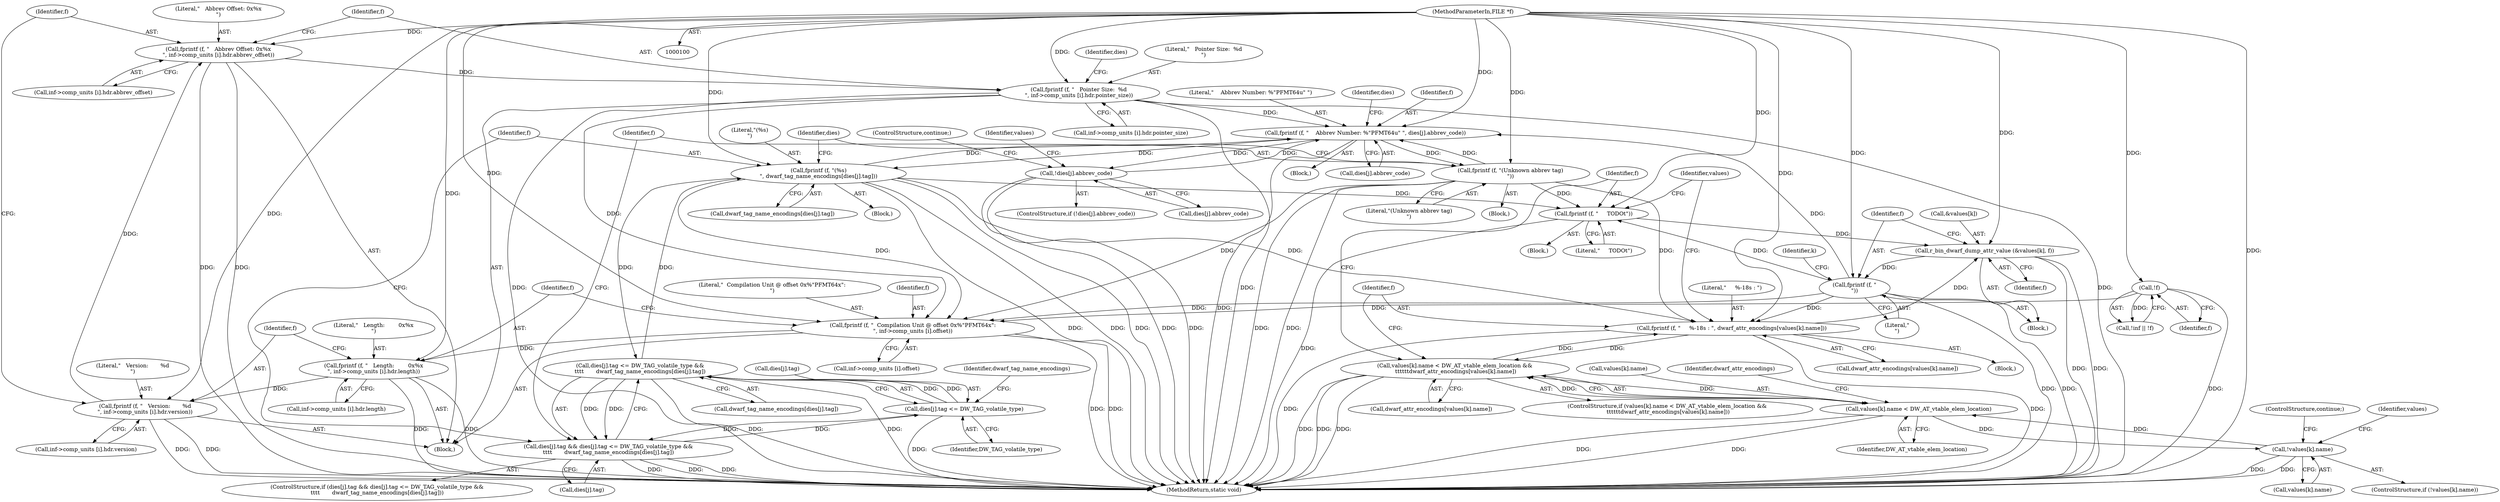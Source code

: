 digraph "1_radare2_2ca9ab45891b6ae8e32b6c28c81eebca059cbe5d@API" {
"1000163" [label="(Call,fprintf (f, \"   Abbrev Offset: 0x%x\n\", inf->comp_units [i].hdr.abbrev_offset))"];
"1000151" [label="(Call,fprintf (f, \"   Version:       %d\n\", inf->comp_units [i].hdr.version))"];
"1000139" [label="(Call,fprintf (f, \"   Length:        0x%x\n\", inf->comp_units [i].hdr.length))"];
"1000129" [label="(Call,fprintf (f, \"  Compilation Unit @ offset 0x%\"PFMT64x\":\n\", inf->comp_units [i].offset))"];
"1000113" [label="(Call,!f)"];
"1000101" [label="(MethodParameterIn,FILE *f)"];
"1000175" [label="(Call,fprintf (f, \"   Pointer Size:  %d\n\", inf->comp_units [i].hdr.pointer_size))"];
"1000163" [label="(Call,fprintf (f, \"   Abbrev Offset: 0x%x\n\", inf->comp_units [i].hdr.abbrev_offset))"];
"1000243" [label="(Call,fprintf (f, \"(%s)\n\", dwarf_tag_name_encodings[dies[j].tag]))"];
"1000212" [label="(Call,fprintf (f, \"    Abbrev Number: %\"PFMT64u\" \", dies[j].abbrev_code))"];
"1000255" [label="(Call,fprintf (f, \"(Unknown abbrev tag)\n\"))"];
"1000334" [label="(Call,fprintf (f, \"\n\"))"];
"1000328" [label="(Call,r_bin_dwarf_dump_attr_value (&values[k], f))"];
"1000325" [label="(Call,fprintf (f, \"     TODO\t\"))"];
"1000313" [label="(Call,fprintf (f, \"     %-18s : \", dwarf_attr_encodings[values[k].name]))"];
"1000297" [label="(Call,values[k].name < DW_AT_vtable_elem_location &&\n \t\t\t\t\t\tdwarf_attr_encodings[values[k].name])"];
"1000298" [label="(Call,values[k].name < DW_AT_vtable_elem_location)"];
"1000289" [label="(Call,!values[k].name)"];
"1000259" [label="(Call,!dies[j].abbrev_code)"];
"1000227" [label="(Call,dies[j].tag <= DW_TAG_volatile_type &&\n\t\t\t\t       dwarf_tag_name_encodings[dies[j].tag])"];
"1000228" [label="(Call,dies[j].tag <= DW_TAG_volatile_type)"];
"1000221" [label="(Call,dies[j].tag && dies[j].tag <= DW_TAG_volatile_type &&\n\t\t\t\t       dwarf_tag_name_encodings[dies[j].tag])"];
"1000175" [label="(Call,fprintf (f, \"   Pointer Size:  %d\n\", inf->comp_units [i].hdr.pointer_size))"];
"1000141" [label="(Literal,\"   Length:        0x%x\n\")"];
"1000295" [label="(ControlStructure,continue;)"];
"1000305" [label="(Call,dwarf_attr_encodings[values[k].name])"];
"1000177" [label="(Literal,\"   Pointer Size:  %d\n\")"];
"1000235" [label="(Call,dwarf_tag_name_encodings[dies[j].tag])"];
"1000140" [label="(Identifier,f)"];
"1000246" [label="(Call,dwarf_tag_name_encodings[dies[j].tag])"];
"1000254" [label="(Block,)"];
"1000213" [label="(Identifier,f)"];
"1000256" [label="(Identifier,f)"];
"1000312" [label="(Block,)"];
"1000212" [label="(Call,fprintf (f, \"    Abbrev Number: %\"PFMT64u\" \", dies[j].abbrev_code))"];
"1000220" [label="(ControlStructure,if (dies[j].tag && dies[j].tag <= DW_TAG_volatile_type &&\n\t\t\t\t       dwarf_tag_name_encodings[dies[j].tag]))"];
"1000242" [label="(Block,)"];
"1000234" [label="(Identifier,DW_TAG_volatile_type)"];
"1000336" [label="(Literal,\"\n\")"];
"1000288" [label="(ControlStructure,if (!values[k].name))"];
"1000214" [label="(Literal,\"    Abbrev Number: %\"PFMT64u\" \")"];
"1000325" [label="(Call,fprintf (f, \"     TODO\t\"))"];
"1000151" [label="(Call,fprintf (f, \"   Version:       %d\n\", inf->comp_units [i].hdr.version))"];
"1000326" [label="(Identifier,f)"];
"1000296" [label="(ControlStructure,if (values[k].name < DW_AT_vtable_elem_location &&\n \t\t\t\t\t\tdwarf_attr_encodings[values[k].name]))"];
"1000331" [label="(Identifier,values)"];
"1000333" [label="(Identifier,f)"];
"1000334" [label="(Call,fprintf (f, \"\n\"))"];
"1000128" [label="(Block,)"];
"1000298" [label="(Call,values[k].name < DW_AT_vtable_elem_location)"];
"1000131" [label="(Literal,\"  Compilation Unit @ offset 0x%\"PFMT64x\":\n\")"];
"1000258" [label="(ControlStructure,if (!dies[j].abbrev_code))"];
"1000165" [label="(Literal,\"   Abbrev Offset: 0x%x\n\")"];
"1000304" [label="(Identifier,DW_AT_vtable_elem_location)"];
"1000337" [label="(MethodReturn,static void)"];
"1000101" [label="(MethodParameterIn,FILE *f)"];
"1000324" [label="(Block,)"];
"1000314" [label="(Identifier,f)"];
"1000164" [label="(Identifier,f)"];
"1000227" [label="(Call,dies[j].tag <= DW_TAG_volatile_type &&\n\t\t\t\t       dwarf_tag_name_encodings[dies[j].tag])"];
"1000236" [label="(Identifier,dwarf_tag_name_encodings)"];
"1000154" [label="(Call,inf->comp_units [i].hdr.version)"];
"1000142" [label="(Call,inf->comp_units [i].hdr.length)"];
"1000166" [label="(Call,inf->comp_units [i].hdr.abbrev_offset)"];
"1000110" [label="(Call,!inf || !f)"];
"1000244" [label="(Identifier,f)"];
"1000130" [label="(Identifier,f)"];
"1000260" [label="(Call,dies[j].abbrev_code)"];
"1000245" [label="(Literal,\"(%s)\n\")"];
"1000313" [label="(Call,fprintf (f, \"     %-18s : \", dwarf_attr_encodings[values[k].name]))"];
"1000287" [label="(Block,)"];
"1000229" [label="(Call,dies[j].tag)"];
"1000335" [label="(Identifier,f)"];
"1000328" [label="(Call,r_bin_dwarf_dump_attr_value (&values[k], f))"];
"1000301" [label="(Identifier,values)"];
"1000113" [label="(Call,!f)"];
"1000327" [label="(Literal,\"     TODO\t\")"];
"1000224" [label="(Identifier,dies)"];
"1000211" [label="(Block,)"];
"1000132" [label="(Call,inf->comp_units [i].offset)"];
"1000222" [label="(Call,dies[j].tag)"];
"1000266" [label="(ControlStructure,continue;)"];
"1000289" [label="(Call,!values[k].name)"];
"1000176" [label="(Identifier,f)"];
"1000315" [label="(Literal,\"     %-18s : \")"];
"1000139" [label="(Call,fprintf (f, \"   Length:        0x%x\n\", inf->comp_units [i].hdr.length))"];
"1000153" [label="(Literal,\"   Version:       %d\n\")"];
"1000228" [label="(Call,dies[j].tag <= DW_TAG_volatile_type)"];
"1000221" [label="(Call,dies[j].tag && dies[j].tag <= DW_TAG_volatile_type &&\n\t\t\t\t       dwarf_tag_name_encodings[dies[j].tag])"];
"1000215" [label="(Call,dies[j].abbrev_code)"];
"1000114" [label="(Identifier,f)"];
"1000243" [label="(Call,fprintf (f, \"(%s)\n\", dwarf_tag_name_encodings[dies[j].tag]))"];
"1000257" [label="(Literal,\"(Unknown abbrev tag)\n\")"];
"1000262" [label="(Identifier,dies)"];
"1000299" [label="(Call,values[k].name)"];
"1000152" [label="(Identifier,f)"];
"1000297" [label="(Call,values[k].name < DW_AT_vtable_elem_location &&\n \t\t\t\t\t\tdwarf_attr_encodings[values[k].name])"];
"1000178" [label="(Call,inf->comp_units [i].hdr.pointer_size)"];
"1000286" [label="(Identifier,k)"];
"1000129" [label="(Call,fprintf (f, \"  Compilation Unit @ offset 0x%\"PFMT64x\":\n\", inf->comp_units [i].offset))"];
"1000306" [label="(Identifier,dwarf_attr_encodings)"];
"1000259" [label="(Call,!dies[j].abbrev_code)"];
"1000290" [label="(Call,values[k].name)"];
"1000188" [label="(Identifier,dies)"];
"1000329" [label="(Call,&values[k])"];
"1000268" [label="(Identifier,values)"];
"1000163" [label="(Call,fprintf (f, \"   Abbrev Offset: 0x%x\n\", inf->comp_units [i].hdr.abbrev_offset))"];
"1000316" [label="(Call,dwarf_attr_encodings[values[k].name])"];
"1000255" [label="(Call,fprintf (f, \"(Unknown abbrev tag)\n\"))"];
"1000163" -> "1000128"  [label="AST: "];
"1000163" -> "1000166"  [label="CFG: "];
"1000164" -> "1000163"  [label="AST: "];
"1000165" -> "1000163"  [label="AST: "];
"1000166" -> "1000163"  [label="AST: "];
"1000176" -> "1000163"  [label="CFG: "];
"1000163" -> "1000337"  [label="DDG: "];
"1000163" -> "1000337"  [label="DDG: "];
"1000151" -> "1000163"  [label="DDG: "];
"1000101" -> "1000163"  [label="DDG: "];
"1000163" -> "1000175"  [label="DDG: "];
"1000151" -> "1000128"  [label="AST: "];
"1000151" -> "1000154"  [label="CFG: "];
"1000152" -> "1000151"  [label="AST: "];
"1000153" -> "1000151"  [label="AST: "];
"1000154" -> "1000151"  [label="AST: "];
"1000164" -> "1000151"  [label="CFG: "];
"1000151" -> "1000337"  [label="DDG: "];
"1000151" -> "1000337"  [label="DDG: "];
"1000139" -> "1000151"  [label="DDG: "];
"1000101" -> "1000151"  [label="DDG: "];
"1000139" -> "1000128"  [label="AST: "];
"1000139" -> "1000142"  [label="CFG: "];
"1000140" -> "1000139"  [label="AST: "];
"1000141" -> "1000139"  [label="AST: "];
"1000142" -> "1000139"  [label="AST: "];
"1000152" -> "1000139"  [label="CFG: "];
"1000139" -> "1000337"  [label="DDG: "];
"1000139" -> "1000337"  [label="DDG: "];
"1000129" -> "1000139"  [label="DDG: "];
"1000101" -> "1000139"  [label="DDG: "];
"1000129" -> "1000128"  [label="AST: "];
"1000129" -> "1000132"  [label="CFG: "];
"1000130" -> "1000129"  [label="AST: "];
"1000131" -> "1000129"  [label="AST: "];
"1000132" -> "1000129"  [label="AST: "];
"1000140" -> "1000129"  [label="CFG: "];
"1000129" -> "1000337"  [label="DDG: "];
"1000129" -> "1000337"  [label="DDG: "];
"1000113" -> "1000129"  [label="DDG: "];
"1000175" -> "1000129"  [label="DDG: "];
"1000243" -> "1000129"  [label="DDG: "];
"1000255" -> "1000129"  [label="DDG: "];
"1000334" -> "1000129"  [label="DDG: "];
"1000101" -> "1000129"  [label="DDG: "];
"1000113" -> "1000110"  [label="AST: "];
"1000113" -> "1000114"  [label="CFG: "];
"1000114" -> "1000113"  [label="AST: "];
"1000110" -> "1000113"  [label="CFG: "];
"1000113" -> "1000337"  [label="DDG: "];
"1000113" -> "1000110"  [label="DDG: "];
"1000101" -> "1000113"  [label="DDG: "];
"1000101" -> "1000100"  [label="AST: "];
"1000101" -> "1000337"  [label="DDG: "];
"1000101" -> "1000175"  [label="DDG: "];
"1000101" -> "1000212"  [label="DDG: "];
"1000101" -> "1000243"  [label="DDG: "];
"1000101" -> "1000255"  [label="DDG: "];
"1000101" -> "1000313"  [label="DDG: "];
"1000101" -> "1000325"  [label="DDG: "];
"1000101" -> "1000328"  [label="DDG: "];
"1000101" -> "1000334"  [label="DDG: "];
"1000175" -> "1000128"  [label="AST: "];
"1000175" -> "1000178"  [label="CFG: "];
"1000176" -> "1000175"  [label="AST: "];
"1000177" -> "1000175"  [label="AST: "];
"1000178" -> "1000175"  [label="AST: "];
"1000188" -> "1000175"  [label="CFG: "];
"1000175" -> "1000337"  [label="DDG: "];
"1000175" -> "1000337"  [label="DDG: "];
"1000175" -> "1000337"  [label="DDG: "];
"1000175" -> "1000212"  [label="DDG: "];
"1000243" -> "1000242"  [label="AST: "];
"1000243" -> "1000246"  [label="CFG: "];
"1000244" -> "1000243"  [label="AST: "];
"1000245" -> "1000243"  [label="AST: "];
"1000246" -> "1000243"  [label="AST: "];
"1000262" -> "1000243"  [label="CFG: "];
"1000243" -> "1000337"  [label="DDG: "];
"1000243" -> "1000337"  [label="DDG: "];
"1000243" -> "1000337"  [label="DDG: "];
"1000243" -> "1000212"  [label="DDG: "];
"1000243" -> "1000227"  [label="DDG: "];
"1000212" -> "1000243"  [label="DDG: "];
"1000227" -> "1000243"  [label="DDG: "];
"1000243" -> "1000313"  [label="DDG: "];
"1000243" -> "1000325"  [label="DDG: "];
"1000212" -> "1000211"  [label="AST: "];
"1000212" -> "1000215"  [label="CFG: "];
"1000213" -> "1000212"  [label="AST: "];
"1000214" -> "1000212"  [label="AST: "];
"1000215" -> "1000212"  [label="AST: "];
"1000224" -> "1000212"  [label="CFG: "];
"1000212" -> "1000337"  [label="DDG: "];
"1000255" -> "1000212"  [label="DDG: "];
"1000334" -> "1000212"  [label="DDG: "];
"1000259" -> "1000212"  [label="DDG: "];
"1000212" -> "1000255"  [label="DDG: "];
"1000212" -> "1000259"  [label="DDG: "];
"1000255" -> "1000254"  [label="AST: "];
"1000255" -> "1000257"  [label="CFG: "];
"1000256" -> "1000255"  [label="AST: "];
"1000257" -> "1000255"  [label="AST: "];
"1000262" -> "1000255"  [label="CFG: "];
"1000255" -> "1000337"  [label="DDG: "];
"1000255" -> "1000337"  [label="DDG: "];
"1000255" -> "1000313"  [label="DDG: "];
"1000255" -> "1000325"  [label="DDG: "];
"1000334" -> "1000287"  [label="AST: "];
"1000334" -> "1000336"  [label="CFG: "];
"1000335" -> "1000334"  [label="AST: "];
"1000336" -> "1000334"  [label="AST: "];
"1000286" -> "1000334"  [label="CFG: "];
"1000334" -> "1000337"  [label="DDG: "];
"1000334" -> "1000337"  [label="DDG: "];
"1000334" -> "1000313"  [label="DDG: "];
"1000334" -> "1000325"  [label="DDG: "];
"1000328" -> "1000334"  [label="DDG: "];
"1000328" -> "1000287"  [label="AST: "];
"1000328" -> "1000333"  [label="CFG: "];
"1000329" -> "1000328"  [label="AST: "];
"1000333" -> "1000328"  [label="AST: "];
"1000335" -> "1000328"  [label="CFG: "];
"1000328" -> "1000337"  [label="DDG: "];
"1000328" -> "1000337"  [label="DDG: "];
"1000325" -> "1000328"  [label="DDG: "];
"1000313" -> "1000328"  [label="DDG: "];
"1000325" -> "1000324"  [label="AST: "];
"1000325" -> "1000327"  [label="CFG: "];
"1000326" -> "1000325"  [label="AST: "];
"1000327" -> "1000325"  [label="AST: "];
"1000331" -> "1000325"  [label="CFG: "];
"1000325" -> "1000337"  [label="DDG: "];
"1000313" -> "1000312"  [label="AST: "];
"1000313" -> "1000316"  [label="CFG: "];
"1000314" -> "1000313"  [label="AST: "];
"1000315" -> "1000313"  [label="AST: "];
"1000316" -> "1000313"  [label="AST: "];
"1000331" -> "1000313"  [label="CFG: "];
"1000313" -> "1000337"  [label="DDG: "];
"1000313" -> "1000337"  [label="DDG: "];
"1000313" -> "1000297"  [label="DDG: "];
"1000297" -> "1000313"  [label="DDG: "];
"1000297" -> "1000296"  [label="AST: "];
"1000297" -> "1000298"  [label="CFG: "];
"1000297" -> "1000305"  [label="CFG: "];
"1000298" -> "1000297"  [label="AST: "];
"1000305" -> "1000297"  [label="AST: "];
"1000314" -> "1000297"  [label="CFG: "];
"1000326" -> "1000297"  [label="CFG: "];
"1000297" -> "1000337"  [label="DDG: "];
"1000297" -> "1000337"  [label="DDG: "];
"1000297" -> "1000337"  [label="DDG: "];
"1000298" -> "1000297"  [label="DDG: "];
"1000298" -> "1000297"  [label="DDG: "];
"1000298" -> "1000304"  [label="CFG: "];
"1000299" -> "1000298"  [label="AST: "];
"1000304" -> "1000298"  [label="AST: "];
"1000306" -> "1000298"  [label="CFG: "];
"1000298" -> "1000337"  [label="DDG: "];
"1000298" -> "1000337"  [label="DDG: "];
"1000298" -> "1000289"  [label="DDG: "];
"1000289" -> "1000298"  [label="DDG: "];
"1000289" -> "1000288"  [label="AST: "];
"1000289" -> "1000290"  [label="CFG: "];
"1000290" -> "1000289"  [label="AST: "];
"1000295" -> "1000289"  [label="CFG: "];
"1000301" -> "1000289"  [label="CFG: "];
"1000289" -> "1000337"  [label="DDG: "];
"1000289" -> "1000337"  [label="DDG: "];
"1000259" -> "1000258"  [label="AST: "];
"1000259" -> "1000260"  [label="CFG: "];
"1000260" -> "1000259"  [label="AST: "];
"1000266" -> "1000259"  [label="CFG: "];
"1000268" -> "1000259"  [label="CFG: "];
"1000259" -> "1000337"  [label="DDG: "];
"1000259" -> "1000337"  [label="DDG: "];
"1000227" -> "1000221"  [label="AST: "];
"1000227" -> "1000228"  [label="CFG: "];
"1000227" -> "1000235"  [label="CFG: "];
"1000228" -> "1000227"  [label="AST: "];
"1000235" -> "1000227"  [label="AST: "];
"1000221" -> "1000227"  [label="CFG: "];
"1000227" -> "1000337"  [label="DDG: "];
"1000227" -> "1000337"  [label="DDG: "];
"1000227" -> "1000221"  [label="DDG: "];
"1000227" -> "1000221"  [label="DDG: "];
"1000228" -> "1000227"  [label="DDG: "];
"1000228" -> "1000227"  [label="DDG: "];
"1000228" -> "1000234"  [label="CFG: "];
"1000229" -> "1000228"  [label="AST: "];
"1000234" -> "1000228"  [label="AST: "];
"1000236" -> "1000228"  [label="CFG: "];
"1000228" -> "1000337"  [label="DDG: "];
"1000228" -> "1000221"  [label="DDG: "];
"1000221" -> "1000228"  [label="DDG: "];
"1000221" -> "1000220"  [label="AST: "];
"1000221" -> "1000222"  [label="CFG: "];
"1000222" -> "1000221"  [label="AST: "];
"1000244" -> "1000221"  [label="CFG: "];
"1000256" -> "1000221"  [label="CFG: "];
"1000221" -> "1000337"  [label="DDG: "];
"1000221" -> "1000337"  [label="DDG: "];
"1000221" -> "1000337"  [label="DDG: "];
}
